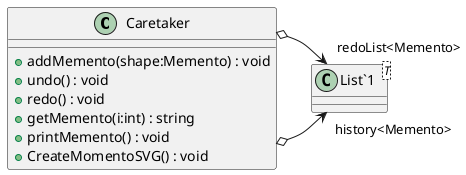 @startuml
class Caretaker {
    + addMemento(shape:Memento) : void
    + undo() : void
    + redo() : void
    + getMemento(i:int) : string
    + printMemento() : void
    + CreateMomentoSVG() : void
}
class "List`1"<T> {
}
Caretaker o-> "history<Memento>" "List`1"
Caretaker o-> "redoList<Memento>" "List`1"
@enduml
